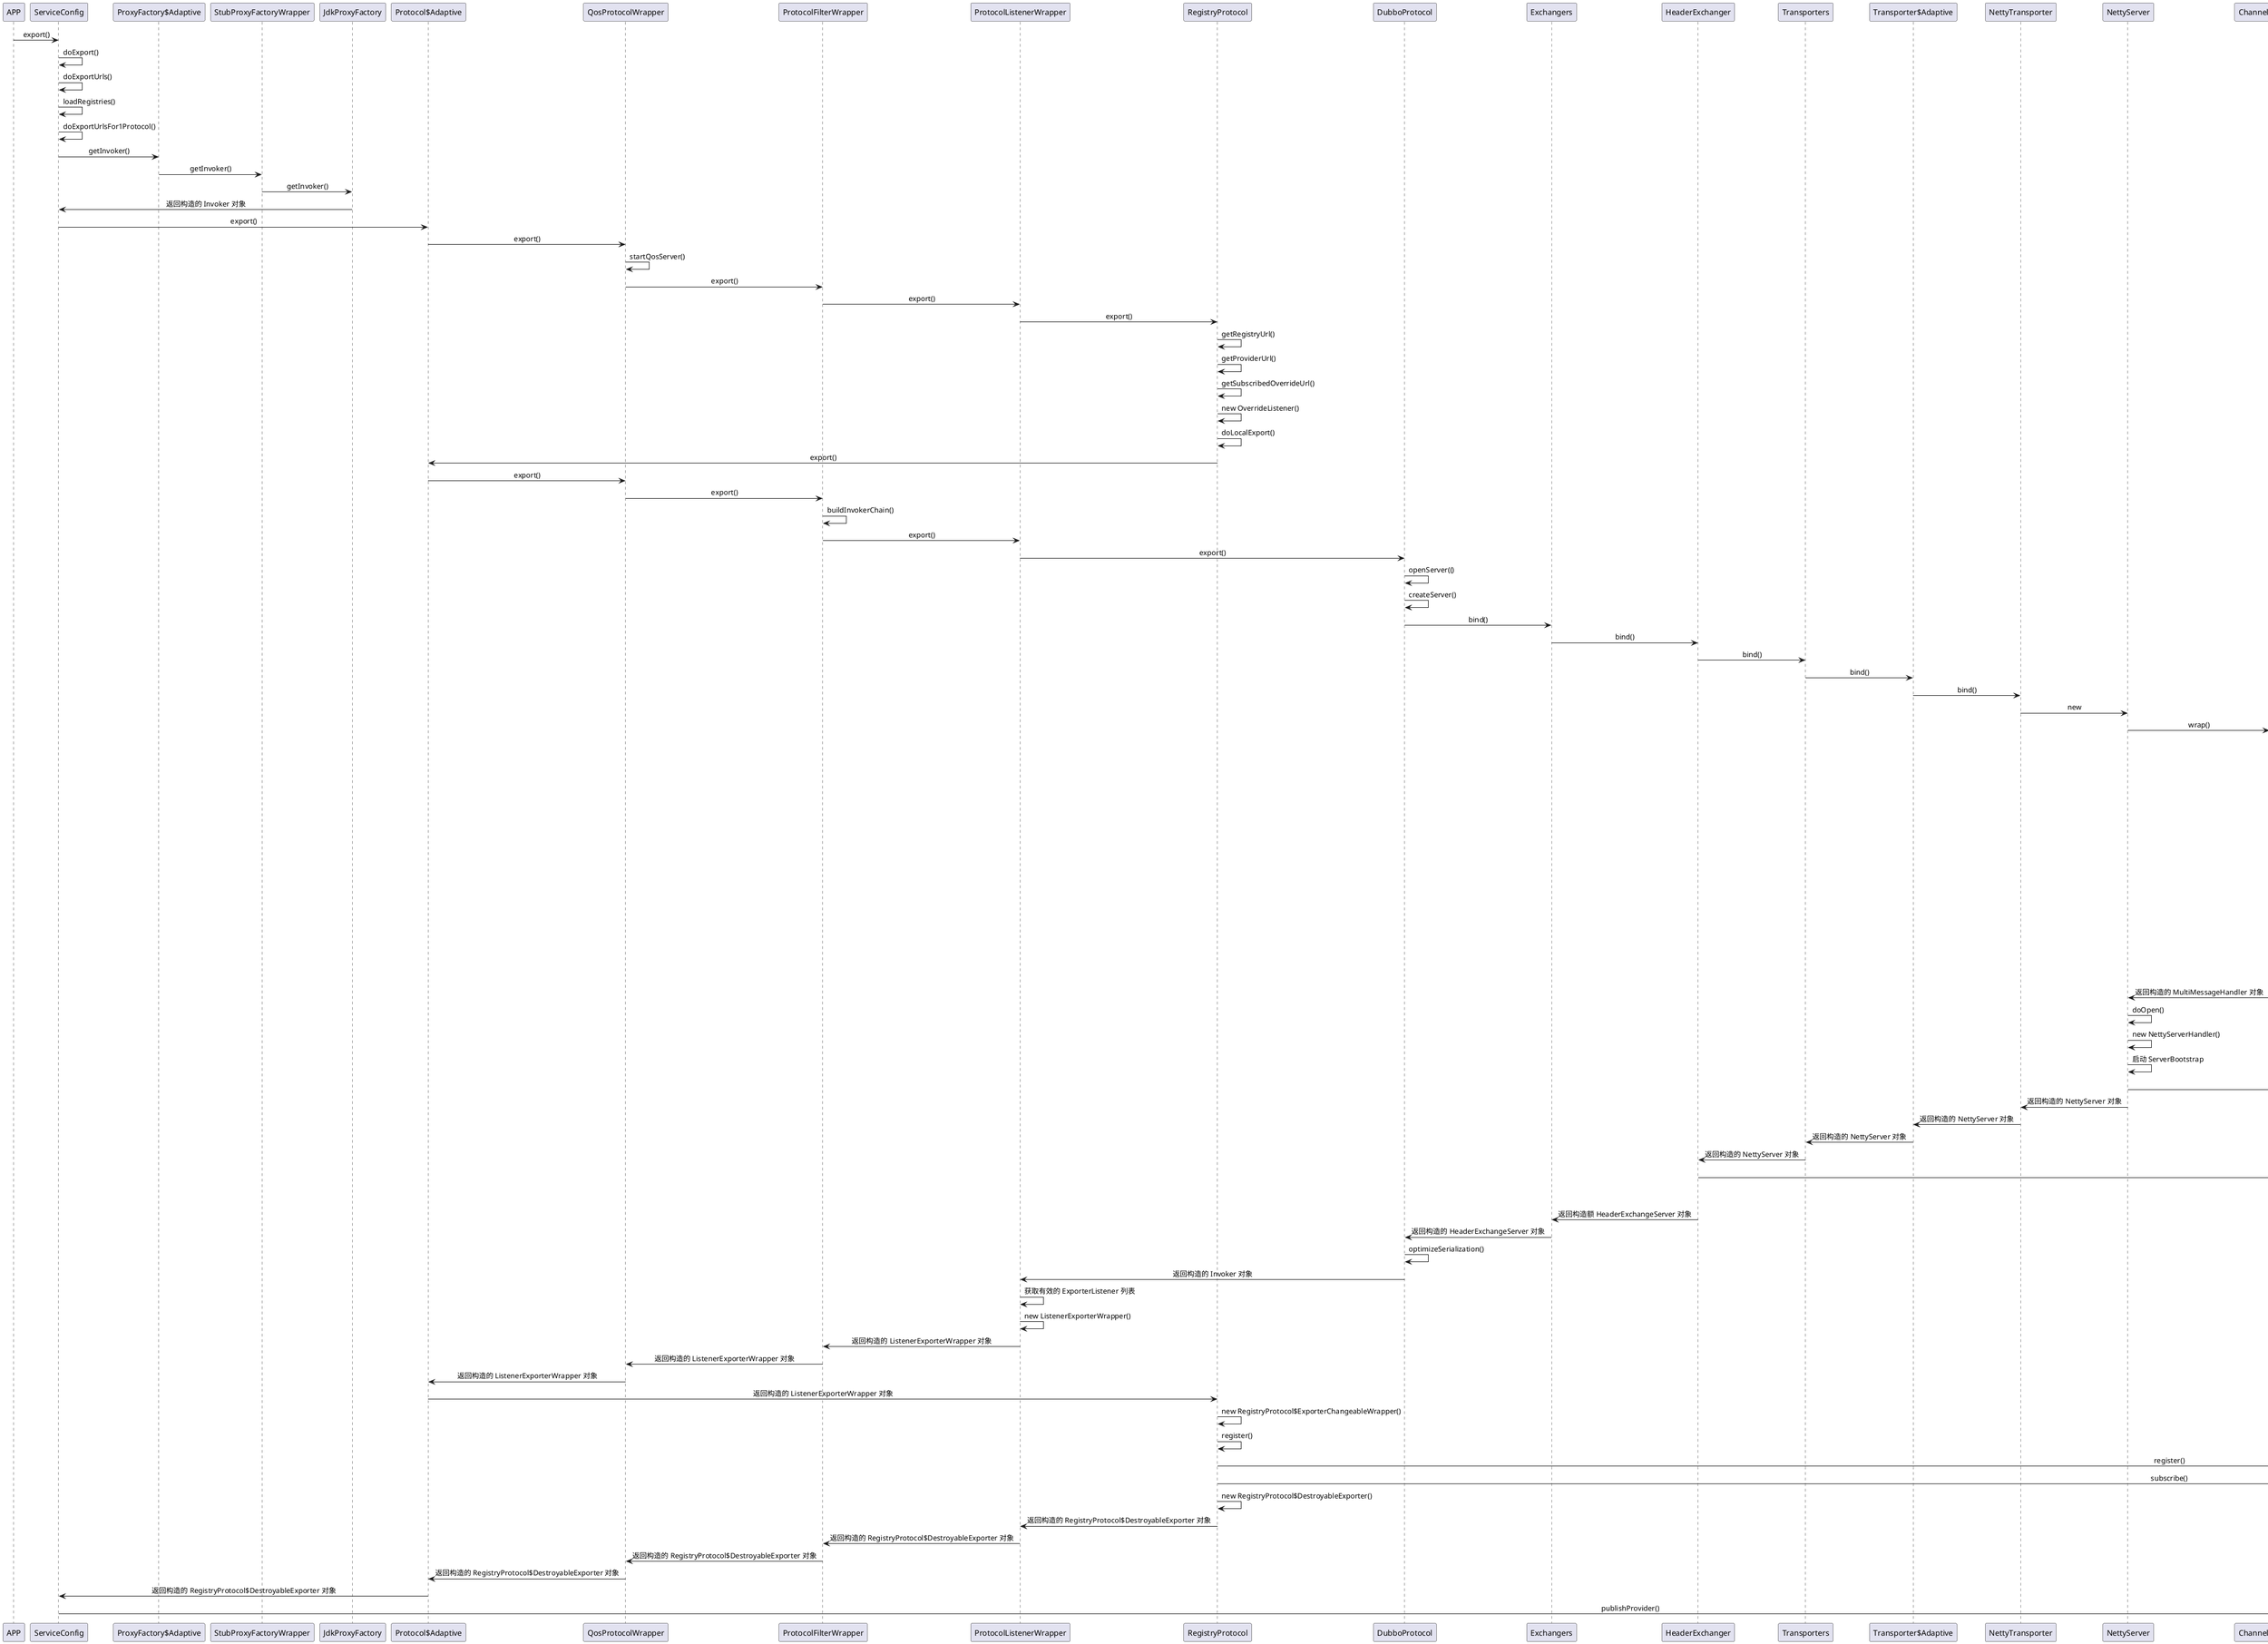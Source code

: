 @startuml
skinparam sequenceMessageAlign center

APP -> ServiceConfig: export()
ServiceConfig -> ServiceConfig: doExport() 
ServiceConfig -> ServiceConfig: doExportUrls()
ServiceConfig -> ServiceConfig: loadRegistries()
ServiceConfig -> ServiceConfig: doExportUrlsFor1Protocol()
ServiceConfig -> "ProxyFactory$Adaptive": getInvoker()

"ProxyFactory$Adaptive" -> StubProxyFactoryWrapper: getInvoker()
StubProxyFactoryWrapper -> JdkProxyFactory: getInvoker()
JdkProxyFactory -> ServiceConfig: 返回构造的 Invoker 对象

ServiceConfig -> "Protocol$Adaptive": export()

"Protocol$Adaptive" -> QosProtocolWrapper: export()
QosProtocolWrapper -> QosProtocolWrapper: startQosServer()
QosProtocolWrapper -> ProtocolFilterWrapper: export()
ProtocolFilterWrapper -> ProtocolListenerWrapper: export()
ProtocolListenerWrapper -> RegistryProtocol: export()

RegistryProtocol -> RegistryProtocol: getRegistryUrl()
RegistryProtocol -> RegistryProtocol: getProviderUrl()
RegistryProtocol -> RegistryProtocol: getSubscribedOverrideUrl()
RegistryProtocol -> RegistryProtocol: new OverrideListener()
RegistryProtocol -> RegistryProtocol: doLocalExport()
RegistryProtocol -> "Protocol$Adaptive": export()

"Protocol$Adaptive" -> QosProtocolWrapper: export()
QosProtocolWrapper -> ProtocolFilterWrapper: export()
ProtocolFilterWrapper -> ProtocolFilterWrapper: buildInvokerChain()
ProtocolFilterWrapper -> ProtocolListenerWrapper: export()
ProtocolListenerWrapper -> DubboProtocol: export()
DubboProtocol -> DubboProtocol: openServer(()
DubboProtocol -> DubboProtocol: createServer()
DubboProtocol -> Exchangers: bind()

Exchangers -> HeaderExchanger: bind()
HeaderExchanger -> Transporters: bind()
Transporters -> "Transporter$Adaptive": bind()
"Transporter$Adaptive" -> NettyTransporter: bind()
NettyTransporter -> NettyServer: new
NettyServer -> ChannelHandlers: wrap()
ChannelHandlers -> ChannelHandlers: wrapInternal()
ChannelHandlers -> "Dispatcher$Adaptive": dispatch()
"Dispatcher$Adaptive" -> AllDispatcher: dispatch()
AllDispatcher -> AllChannelHandler: new
AllChannelHandler -> WrappedChannelHandler: new
WrappedChannelHandler -> "ThreadPool$Adaptive": getExecutor()
"ThreadPool$Adaptive" -> FixedThreadPool: getExecutor()
FixedThreadPool -> WrappedChannelHandler: 返回构造的 ExecutorService 对象
WrappedChannelHandler -> SimpleDataStore: put()

AllDispatcher -> "Dispatcher$Adaptive": 返回构造的 AllChannelHandler 对象
"Dispatcher$Adaptive" -> ChannelHandlers: 返回构造的 AllChannelHandler 对象
ChannelHandlers -> ChannelHandlers: new HeartbeatHandler()
ChannelHandlers -> ChannelHandlers: new MultiMessageHandler()
ChannelHandlers -> NettyServer: 返回构造的 MultiMessageHandler 对象

NettyServer -> NettyServer: doOpen()
NettyServer -> NettyServer: new NettyServerHandler()
NettyServer -> NettyServer: 启动 ServerBootstrap
NettyServer -> SimpleDataStore: get()
NettyServer -> NettyTransporter: 返回构造的 NettyServer 对象
NettyTransporter -> "Transporter$Adaptive": 返回构造的 NettyServer 对象
"Transporter$Adaptive" -> Transporters: 返回构造的 NettyServer 对象
Transporters -> HeaderExchanger: 返回构造的 NettyServer 对象
HeaderExchanger -> HeaderExchangeServer: new
HeaderExchangeServer -> HeaderExchangeServer: startHeartbeatTimer()
HeaderExchanger -> Exchangers: 返回构造额 HeaderExchangeServer 对象
Exchangers -> DubboProtocol: 返回构造的 HeaderExchangeServer 对象
DubboProtocol -> DubboProtocol: optimizeSerialization()

DubboProtocol -> ProtocolListenerWrapper: 返回构造的 Invoker 对象
ProtocolListenerWrapper -> ProtocolListenerWrapper: 获取有效的 ExporterListener 列表
ProtocolListenerWrapper -> ProtocolListenerWrapper: new ListenerExporterWrapper()
ProtocolListenerWrapper -> ProtocolFilterWrapper: 返回构造的 ListenerExporterWrapper 对象
ProtocolFilterWrapper -> QosProtocolWrapper: 返回构造的 ListenerExporterWrapper 对象
QosProtocolWrapper -> "Protocol$Adaptive": 返回构造的 ListenerExporterWrapper 对象
"Protocol$Adaptive" -> RegistryProtocol: 返回构造的 ListenerExporterWrapper 对象

RegistryProtocol -> RegistryProtocol: new RegistryProtocol$ExporterChangeableWrapper()
RegistryProtocol -> RegistryProtocol: register()
RegistryProtocol -> RedisRegistry: register()
RegistryProtocol -> RedisRegistry: subscribe()
RegistryProtocol -> RegistryProtocol: new RegistryProtocol$DestroyableExporter()
RegistryProtocol -> ProtocolListenerWrapper: 返回构造的 RegistryProtocol$DestroyableExporter 对象
ProtocolListenerWrapper -> ProtocolFilterWrapper: 返回构造的 RegistryProtocol$DestroyableExporter 对象
ProtocolFilterWrapper -> QosProtocolWrapper: 返回构造的 RegistryProtocol$DestroyableExporter 对象
QosProtocolWrapper -> "Protocol$Adaptive": 返回构造的 RegistryProtocol$DestroyableExporter 对象
"Protocol$Adaptive" -> ServiceConfig: 返回构造的 RegistryProtocol$DestroyableExporter 对象
ServiceConfig -> MetadataReportService: publishProvider()
@enduml